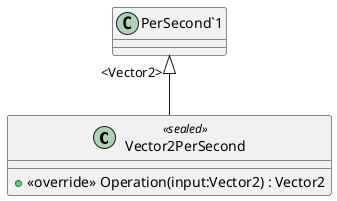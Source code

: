 @startuml
class Vector2PerSecond <<sealed>> {
    + <<override>> Operation(input:Vector2) : Vector2
}
"PerSecond`1" "<Vector2>" <|-- Vector2PerSecond
@enduml
